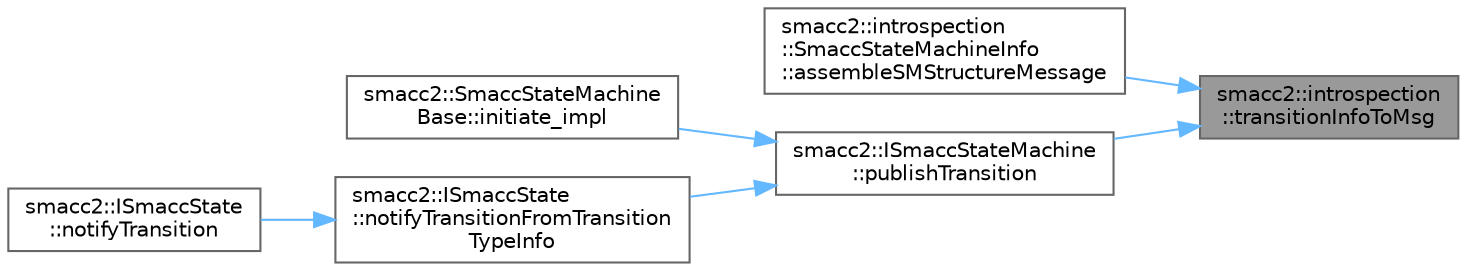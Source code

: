 digraph "smacc2::introspection::transitionInfoToMsg"
{
 // LATEX_PDF_SIZE
  bgcolor="transparent";
  edge [fontname=Helvetica,fontsize=10,labelfontname=Helvetica,labelfontsize=10];
  node [fontname=Helvetica,fontsize=10,shape=box,height=0.2,width=0.4];
  rankdir="RL";
  Node1 [label="smacc2::introspection\l::transitionInfoToMsg",height=0.2,width=0.4,color="gray40", fillcolor="grey60", style="filled", fontcolor="black",tooltip=" "];
  Node1 -> Node2 [dir="back",color="steelblue1",style="solid"];
  Node2 [label="smacc2::introspection\l::SmaccStateMachineInfo\l::assembleSMStructureMessage",height=0.2,width=0.4,color="grey40", fillcolor="white", style="filled",URL="$classsmacc2_1_1introspection_1_1SmaccStateMachineInfo.html#af9405e186cb828249d86c4dd64375521",tooltip=" "];
  Node1 -> Node3 [dir="back",color="steelblue1",style="solid"];
  Node3 [label="smacc2::ISmaccStateMachine\l::publishTransition",height=0.2,width=0.4,color="grey40", fillcolor="white", style="filled",URL="$classsmacc2_1_1ISmaccStateMachine.html#a2353855528d87d449ece6078692fd89b",tooltip=" "];
  Node3 -> Node4 [dir="back",color="steelblue1",style="solid"];
  Node4 [label="smacc2::SmaccStateMachine\lBase::initiate_impl",height=0.2,width=0.4,color="grey40", fillcolor="white", style="filled",URL="$structsmacc2_1_1SmaccStateMachineBase.html#acecb747418bcdb3781589e48bd781b3d",tooltip=" "];
  Node3 -> Node5 [dir="back",color="steelblue1",style="solid"];
  Node5 [label="smacc2::ISmaccState\l::notifyTransitionFromTransition\lTypeInfo",height=0.2,width=0.4,color="grey40", fillcolor="white", style="filled",URL="$classsmacc2_1_1ISmaccState.html#af07000235dbc0541fe4cd9cc08790dd1",tooltip=" "];
  Node5 -> Node6 [dir="back",color="steelblue1",style="solid"];
  Node6 [label="smacc2::ISmaccState\l::notifyTransition",height=0.2,width=0.4,color="grey40", fillcolor="white", style="filled",URL="$classsmacc2_1_1ISmaccState.html#ad5349c83f7a9455a07113e088ad295d3",tooltip=" "];
}
